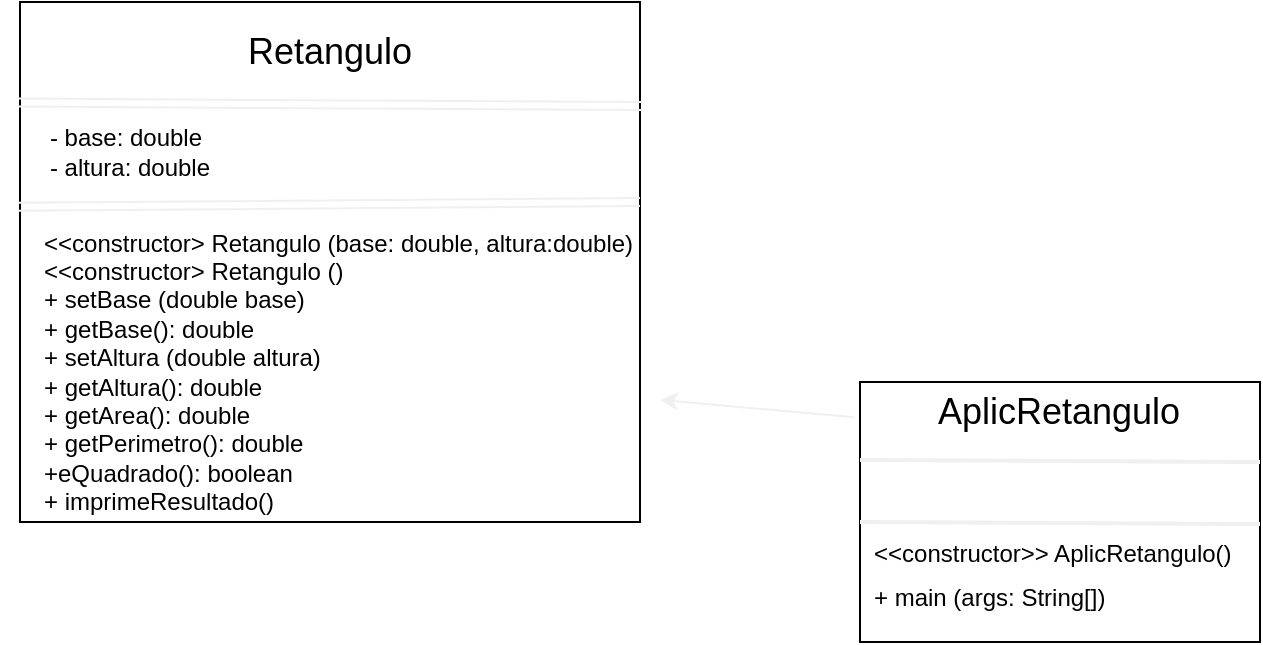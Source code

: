 <mxfile>
    <diagram id="Gh1UO5QViJ92EcomFD_n" name="Page-1">
        <mxGraphModel dx="805" dy="396" grid="1" gridSize="10" guides="1" tooltips="1" connect="1" arrows="1" fold="1" page="1" pageScale="1" pageWidth="850" pageHeight="1100" math="0" shadow="0">
            <root>
                <mxCell id="0"/>
                <mxCell id="1" parent="0"/>
                <mxCell id="2" value="" style="whiteSpace=wrap;html=1;" parent="1" vertex="1">
                    <mxGeometry x="80" y="60" width="310" height="260" as="geometry"/>
                </mxCell>
                <mxCell id="6" value="Retangulo" style="text;strokeColor=none;align=center;fillColor=none;html=1;verticalAlign=middle;whiteSpace=wrap;rounded=0;fontSize=18;" parent="1" vertex="1">
                    <mxGeometry x="180" y="70" width="110" height="30" as="geometry"/>
                </mxCell>
                <mxCell id="7" value="&lt;div style=&quot;text-align: left;&quot;&gt;&lt;span style=&quot;background-color: initial;&quot;&gt;- base: double&lt;/span&gt;&lt;/div&gt;- altura: double" style="text;strokeColor=none;align=center;fillColor=none;html=1;verticalAlign=middle;whiteSpace=wrap;rounded=0;" parent="1" vertex="1">
                    <mxGeometry x="70" y="110" width="130" height="50" as="geometry"/>
                </mxCell>
                <mxCell id="12" value="&amp;lt;&amp;lt;constructor&amp;gt; Retangulo (base: double, altura:double)&lt;br&gt;&amp;lt;&amp;lt;constructor&amp;gt; Retangulo ()&lt;br&gt;+ setBase (double base)&lt;br&gt;+ getBase(): double&lt;br&gt;+ setAltura (double altura)&lt;br&gt;+ getAltura(): double&lt;br&gt;+ getArea(): double&lt;br&gt;+ getPerimetro(): double&lt;br&gt;+eQuadrado(): boolean&lt;br&gt;+ imprimeResultado()&lt;br&gt;" style="text;strokeColor=none;align=left;fillColor=none;html=1;verticalAlign=middle;whiteSpace=wrap;rounded=0;" parent="1" vertex="1">
                    <mxGeometry x="90" y="190" width="310" height="110" as="geometry"/>
                </mxCell>
                <mxCell id="14" value="" style="edgeStyle=none;orthogonalLoop=1;jettySize=auto;html=1;strokeColor=#F0F0F0;fontSize=18;shape=link;entryX=0.066;entryY=0.006;entryDx=0;entryDy=0;entryPerimeter=0;exitX=1.005;exitY=0.2;exitDx=0;exitDy=0;exitPerimeter=0;" parent="1" source="2" target="7" edge="1">
                    <mxGeometry width="80" relative="1" as="geometry">
                        <mxPoint x="210" y="109" as="sourcePoint"/>
                        <mxPoint x="290" y="109" as="targetPoint"/>
                        <Array as="points"/>
                    </mxGeometry>
                </mxCell>
                <mxCell id="15" value="" style="edgeStyle=none;orthogonalLoop=1;jettySize=auto;html=1;strokeColor=#F0F0F0;fontSize=18;shape=link;entryX=0.066;entryY=0.006;entryDx=0;entryDy=0;entryPerimeter=0;" parent="1" edge="1">
                    <mxGeometry width="80" relative="1" as="geometry">
                        <mxPoint x="390" y="160" as="sourcePoint"/>
                        <mxPoint x="78.44" y="162.42" as="targetPoint"/>
                        <Array as="points"/>
                    </mxGeometry>
                </mxCell>
                <mxCell id="16" value="" style="whiteSpace=wrap;html=1;fontSize=18;" parent="1" vertex="1">
                    <mxGeometry x="500" y="250" width="200" height="130" as="geometry"/>
                </mxCell>
                <mxCell id="17" value="&amp;nbsp; AplicRetangulo" style="text;strokeColor=none;align=center;fillColor=none;html=1;verticalAlign=middle;whiteSpace=wrap;rounded=0;fontSize=18;" parent="1" vertex="1">
                    <mxGeometry x="515" y="250" width="160" height="30" as="geometry"/>
                </mxCell>
                <mxCell id="18" value="&lt;span style=&quot;font-size: 12px;&quot;&gt;&amp;lt;&amp;lt;constructor&amp;gt;&amp;gt; AplicRetangulo()&lt;br&gt;+ main (args: String[])&lt;br&gt;&lt;/span&gt;" style="text;strokeColor=none;align=left;fillColor=none;html=1;verticalAlign=middle;whiteSpace=wrap;rounded=0;fontSize=18;" parent="1" vertex="1">
                    <mxGeometry x="505" y="310" width="190" height="70" as="geometry"/>
                </mxCell>
                <mxCell id="22" value="" style="edgeStyle=none;orthogonalLoop=1;jettySize=auto;html=1;strokeColor=#F0F0F0;fontSize=12;shape=link;width=1;" parent="1" edge="1">
                    <mxGeometry width="80" relative="1" as="geometry">
                        <mxPoint x="500" y="289" as="sourcePoint"/>
                        <mxPoint x="700" y="290" as="targetPoint"/>
                        <Array as="points">
                            <mxPoint x="690" y="290"/>
                        </Array>
                    </mxGeometry>
                </mxCell>
                <mxCell id="24" value="" style="edgeStyle=none;orthogonalLoop=1;jettySize=auto;html=1;strokeColor=#F0F0F0;fontSize=12;shape=link;width=1;" parent="1" edge="1">
                    <mxGeometry width="80" relative="1" as="geometry">
                        <mxPoint x="500" y="320" as="sourcePoint"/>
                        <mxPoint x="700" y="321" as="targetPoint"/>
                        <Array as="points">
                            <mxPoint x="690" y="321"/>
                        </Array>
                    </mxGeometry>
                </mxCell>
                <mxCell id="25" value="" style="edgeStyle=none;orthogonalLoop=1;jettySize=auto;html=1;strokeColor=#F0F0F0;fontSize=12;exitX=-0.013;exitY=0.136;exitDx=0;exitDy=0;exitPerimeter=0;" parent="1" source="16" target="12" edge="1">
                    <mxGeometry width="80" relative="1" as="geometry">
                        <mxPoint x="410" y="264.5" as="sourcePoint"/>
                        <mxPoint x="490" y="264.5" as="targetPoint"/>
                    </mxGeometry>
                </mxCell>
            </root>
        </mxGraphModel>
    </diagram>
</mxfile>